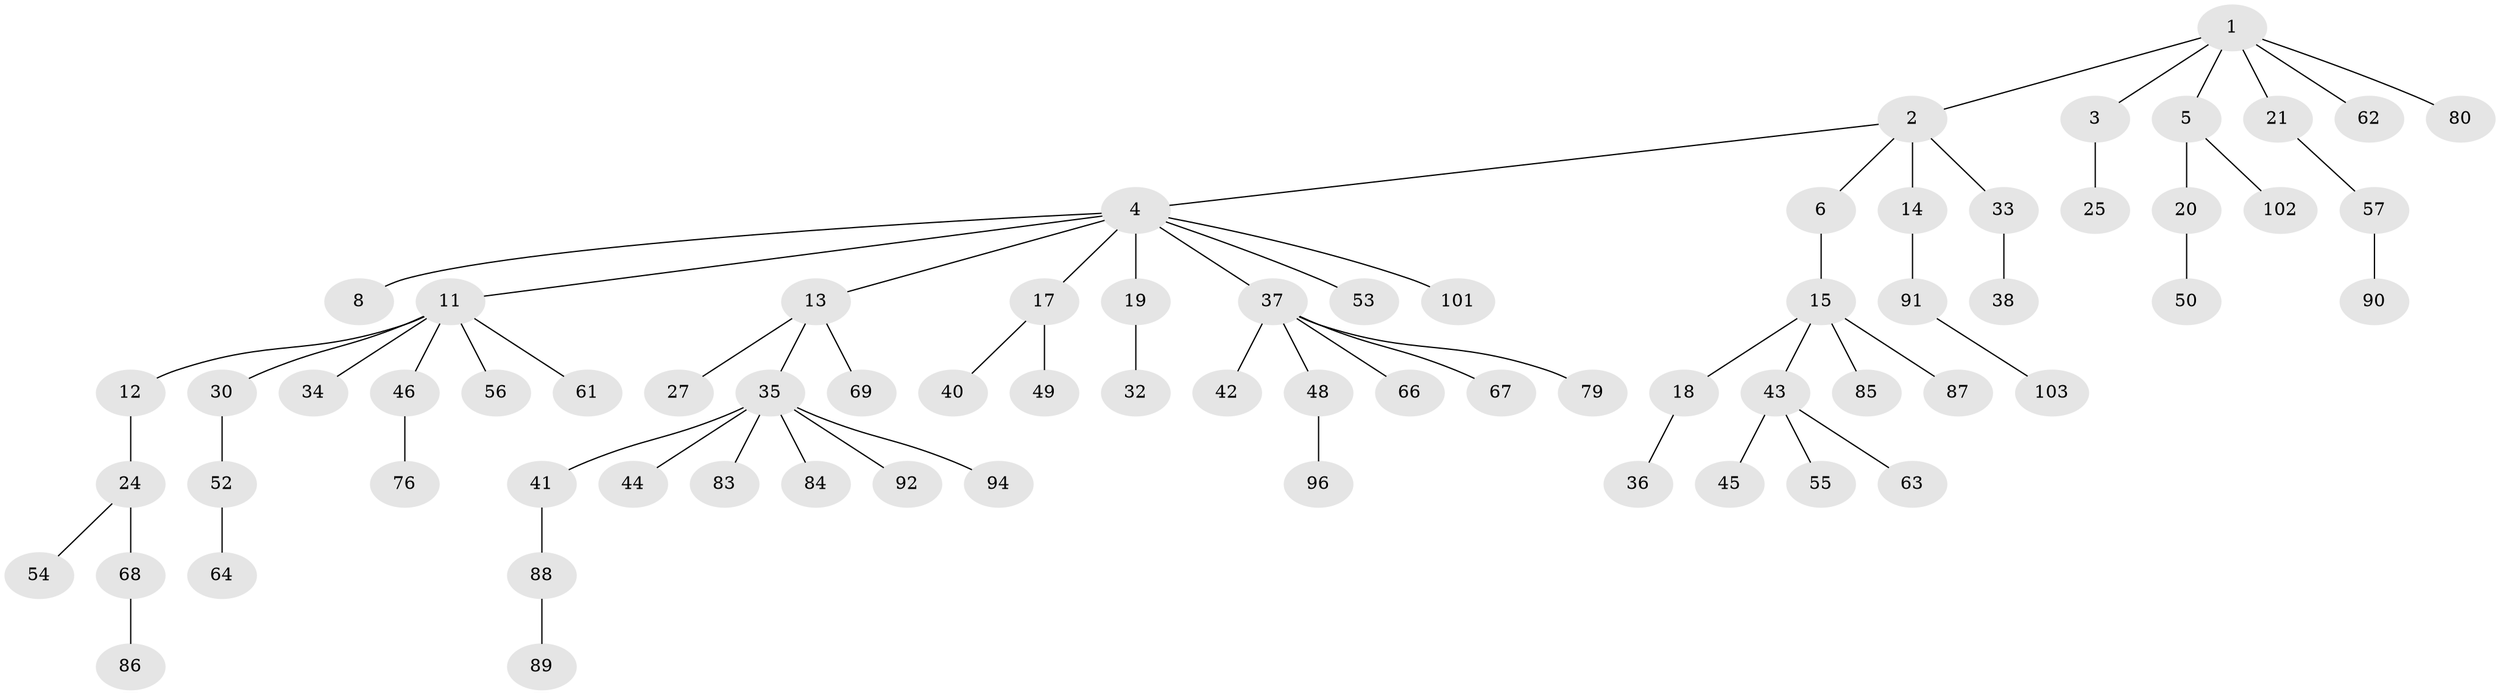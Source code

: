 // Generated by graph-tools (version 1.1) at 2025/52/02/27/25 19:52:13]
// undirected, 70 vertices, 69 edges
graph export_dot {
graph [start="1"]
  node [color=gray90,style=filled];
  1 [super="+22"];
  2 [super="+7"];
  3 [super="+16"];
  4 [super="+10"];
  5 [super="+9"];
  6 [super="+60"];
  8;
  11 [super="+26"];
  12 [super="+73"];
  13 [super="+31"];
  14 [super="+74"];
  15 [super="+93"];
  17 [super="+29"];
  18 [super="+23"];
  19 [super="+104"];
  20 [super="+98"];
  21;
  24 [super="+59"];
  25 [super="+28"];
  27;
  30 [super="+58"];
  32;
  33 [super="+65"];
  34;
  35 [super="+82"];
  36 [super="+71"];
  37 [super="+39"];
  38;
  40;
  41;
  42;
  43 [super="+107"];
  44 [super="+47"];
  45;
  46 [super="+81"];
  48;
  49 [super="+51"];
  50;
  52 [super="+95"];
  53 [super="+70"];
  54 [super="+78"];
  55;
  56;
  57 [super="+97"];
  61;
  62 [super="+72"];
  63 [super="+99"];
  64;
  66;
  67 [super="+77"];
  68 [super="+75"];
  69;
  76;
  79;
  80;
  83;
  84;
  85;
  86;
  87;
  88 [super="+100"];
  89;
  90 [super="+105"];
  91;
  92;
  94;
  96;
  101;
  102;
  103 [super="+106"];
  1 -- 2;
  1 -- 3;
  1 -- 5;
  1 -- 21;
  1 -- 62;
  1 -- 80;
  2 -- 4;
  2 -- 6;
  2 -- 14;
  2 -- 33;
  3 -- 25;
  4 -- 8;
  4 -- 17;
  4 -- 19;
  4 -- 37;
  4 -- 101;
  4 -- 13;
  4 -- 11;
  4 -- 53;
  5 -- 20;
  5 -- 102;
  6 -- 15;
  11 -- 12;
  11 -- 30;
  11 -- 34;
  11 -- 46;
  11 -- 61;
  11 -- 56;
  12 -- 24;
  13 -- 27;
  13 -- 69;
  13 -- 35;
  14 -- 91;
  15 -- 18;
  15 -- 43;
  15 -- 85;
  15 -- 87;
  17 -- 49;
  17 -- 40;
  18 -- 36;
  19 -- 32;
  20 -- 50;
  21 -- 57;
  24 -- 54;
  24 -- 68;
  30 -- 52;
  33 -- 38;
  35 -- 41;
  35 -- 44;
  35 -- 84;
  35 -- 92;
  35 -- 94;
  35 -- 83;
  37 -- 42;
  37 -- 79;
  37 -- 48;
  37 -- 66;
  37 -- 67;
  41 -- 88;
  43 -- 45;
  43 -- 55;
  43 -- 63;
  46 -- 76;
  48 -- 96;
  52 -- 64;
  57 -- 90;
  68 -- 86;
  88 -- 89;
  91 -- 103;
}
